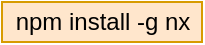 <mxfile version="13.7.3" type="device"><diagram id="q4-Cs6clWWx3zM11zpZe" name="start"><mxGraphModel dx="1024" dy="592" grid="1" gridSize="10" guides="1" tooltips="1" connect="1" arrows="1" fold="1" page="1" pageScale="1" pageWidth="827" pageHeight="1169" math="0" shadow="0"><root><mxCell id="NyrH_KXfmQNb-sl-_Fos-0"/><mxCell id="NyrH_KXfmQNb-sl-_Fos-1" parent="NyrH_KXfmQNb-sl-_Fos-0"/><mxCell id="89-imSCBbJjqxo7nCIHh-0" value="npm install -g nx" style="text;html=1;align=center;verticalAlign=middle;resizable=0;points=[];autosize=1;fillColor=#ffe6cc;strokeColor=#d79b00;" parent="NyrH_KXfmQNb-sl-_Fos-1" vertex="1"><mxGeometry x="50" y="40" width="100" height="20" as="geometry"/></mxCell></root></mxGraphModel></diagram></mxfile>